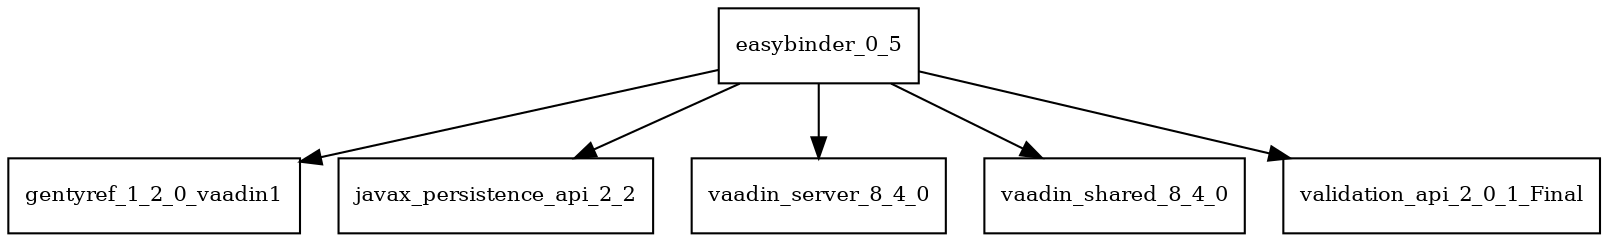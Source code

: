 digraph easybinder_0_5_dependencies {
  node [shape = box, fontsize=10.0];
  easybinder_0_5 -> gentyref_1_2_0_vaadin1;
  easybinder_0_5 -> javax_persistence_api_2_2;
  easybinder_0_5 -> vaadin_server_8_4_0;
  easybinder_0_5 -> vaadin_shared_8_4_0;
  easybinder_0_5 -> validation_api_2_0_1_Final;
}
